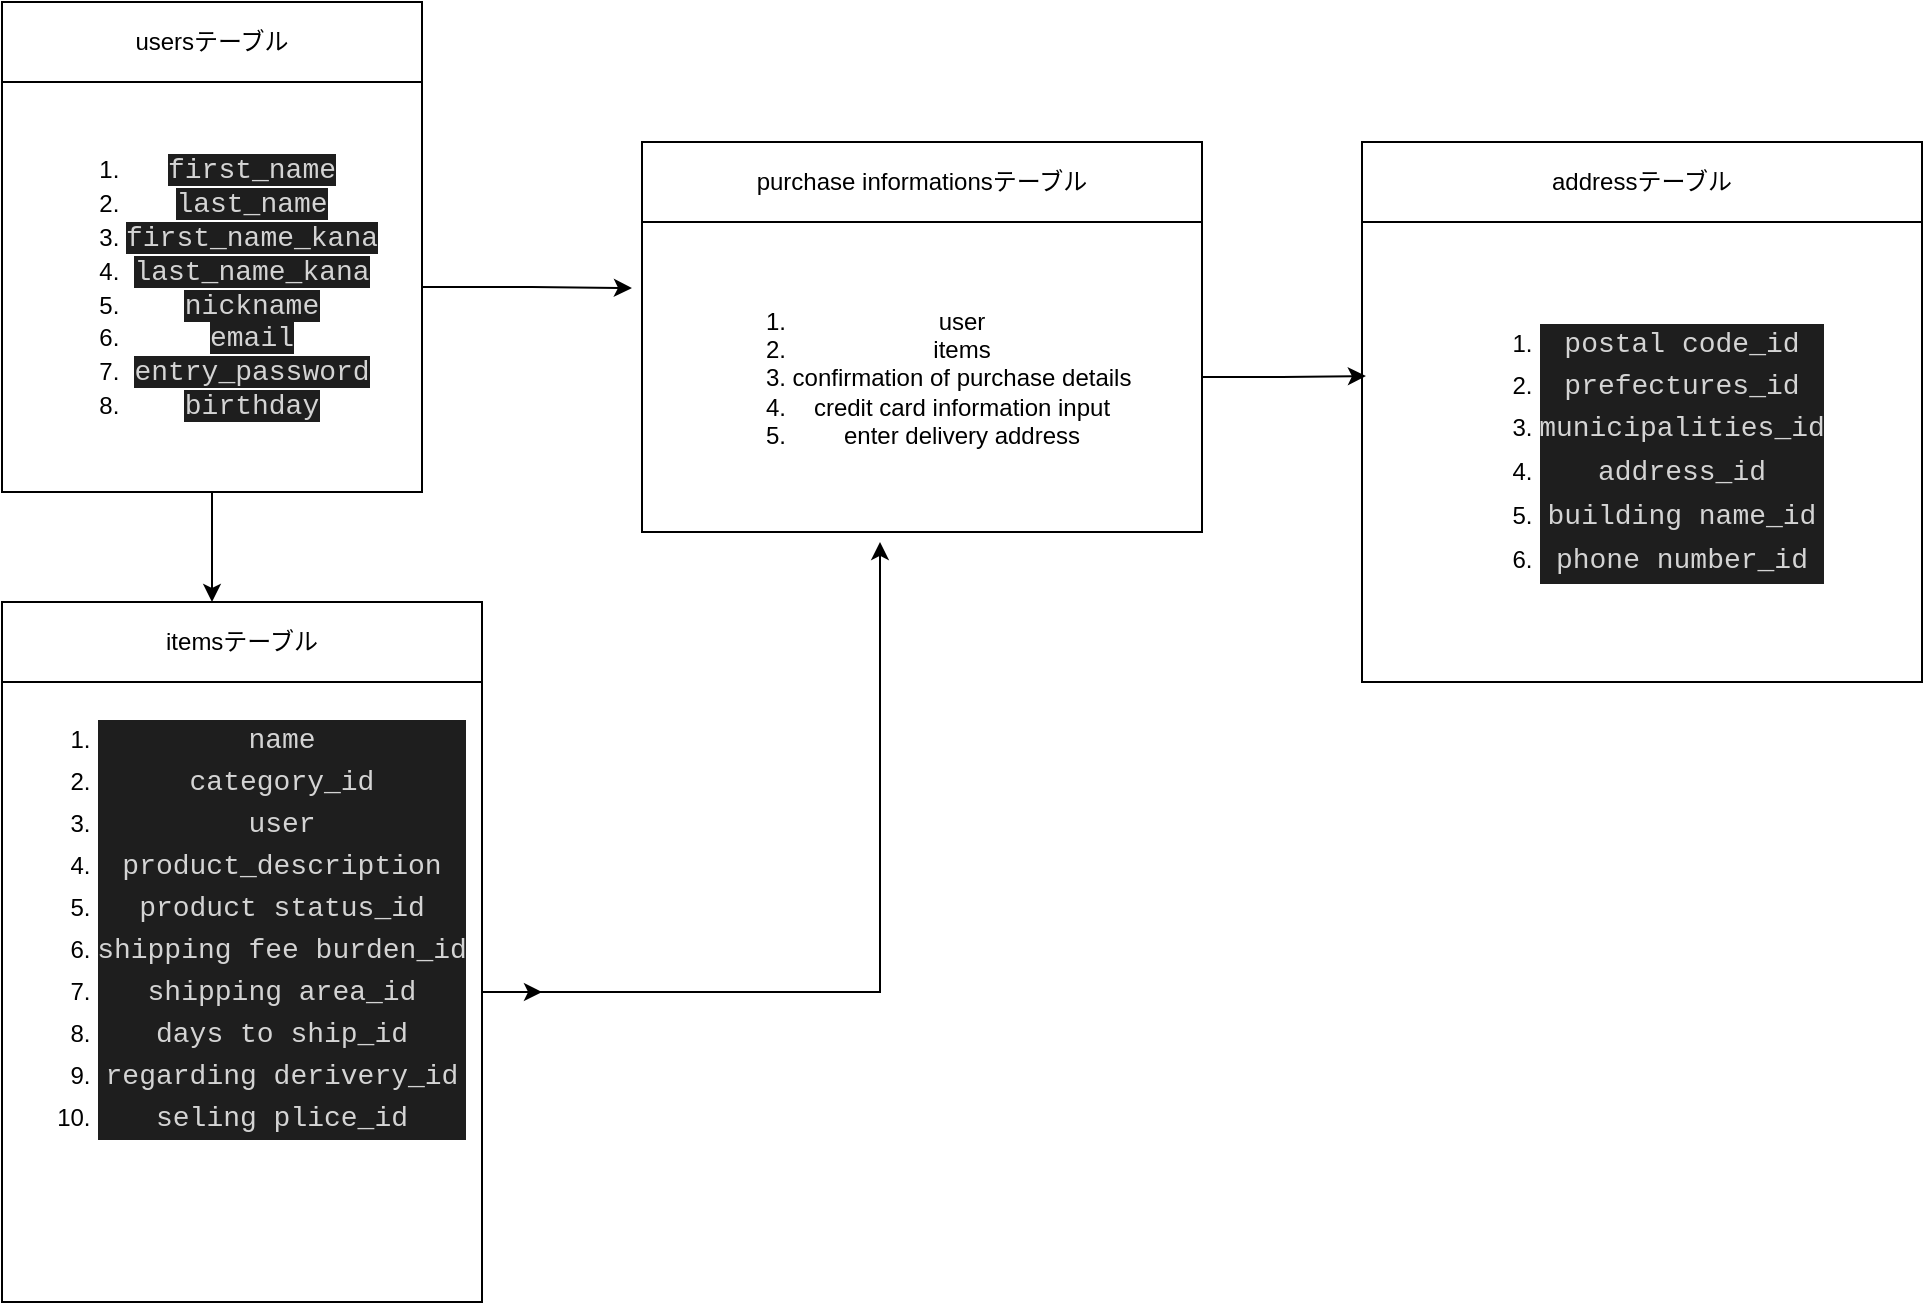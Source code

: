 <mxfile version="13.10.0" type="embed">
    <diagram id="Xzo7sDZz2Pd-KbyGA_dN" name="ページ1">
        <mxGraphModel dx="1166" dy="595" grid="1" gridSize="10" guides="1" tooltips="1" connect="1" arrows="1" fold="1" page="1" pageScale="1" pageWidth="827" pageHeight="1169" math="0" shadow="0">
            <root>
                <mxCell id="0"/>
                <mxCell id="1" parent="0"/>
                <mxCell id="64" style="edgeStyle=orthogonalEdgeStyle;rounded=0;orthogonalLoop=1;jettySize=auto;html=1;" edge="1" parent="1" source="23" target="47">
                    <mxGeometry relative="1" as="geometry"/>
                </mxCell>
                <mxCell id="23" value="usersテーブル" style="rounded=0;whiteSpace=wrap;html=1;sketch=0;" parent="1" vertex="1">
                    <mxGeometry x="80" y="100" width="210" height="40" as="geometry"/>
                </mxCell>
                <mxCell id="66" style="edgeStyle=orthogonalEdgeStyle;rounded=0;orthogonalLoop=1;jettySize=auto;html=1;" edge="1" parent="1" source="47">
                    <mxGeometry relative="1" as="geometry">
                        <mxPoint x="185" y="400" as="targetPoint"/>
                    </mxGeometry>
                </mxCell>
                <mxCell id="70" style="edgeStyle=orthogonalEdgeStyle;rounded=0;orthogonalLoop=1;jettySize=auto;html=1;entryX=-0.018;entryY=0.213;entryDx=0;entryDy=0;entryPerimeter=0;" edge="1" parent="1" source="47" target="57">
                    <mxGeometry relative="1" as="geometry"/>
                </mxCell>
                <mxCell id="47" value="&lt;ol&gt;&lt;li&gt;&lt;font color=&quot;#d4d4d4&quot; face=&quot;ricty diminished, menlo, monaco, courier new, monospace&quot;&gt;&lt;span style=&quot;font-size: 14px ; background-color: rgb(30 , 30 , 30)&quot;&gt;first_name&lt;/span&gt;&lt;/font&gt;&lt;/li&gt;&lt;li&gt;&lt;font color=&quot;#d4d4d4&quot; face=&quot;ricty diminished, menlo, monaco, courier new, monospace&quot;&gt;&lt;span style=&quot;font-size: 14px ; background-color: rgb(30 , 30 , 30)&quot;&gt;last_name&lt;/span&gt;&lt;/font&gt;&lt;/li&gt;&lt;li&gt;&lt;font color=&quot;#d4d4d4&quot; face=&quot;ricty diminished, menlo, monaco, courier new, monospace&quot;&gt;&lt;span style=&quot;font-size: 14px ; background-color: rgb(30 , 30 , 30)&quot;&gt;first_name_kana&lt;/span&gt;&lt;/font&gt;&lt;/li&gt;&lt;li&gt;&lt;font color=&quot;#d4d4d4&quot; face=&quot;ricty diminished, menlo, monaco, courier new, monospace&quot;&gt;&lt;span style=&quot;font-size: 14px ; background-color: rgb(30 , 30 , 30)&quot;&gt;last_name_kana&lt;/span&gt;&lt;/font&gt;&lt;/li&gt;&lt;li&gt;&lt;font color=&quot;#d4d4d4&quot; face=&quot;ricty diminished, menlo, monaco, courier new, monospace&quot;&gt;&lt;span style=&quot;font-size: 14px ; background-color: rgb(30 , 30 , 30)&quot;&gt;nickname&lt;/span&gt;&lt;/font&gt;&lt;/li&gt;&lt;li&gt;&lt;font color=&quot;#d4d4d4&quot; face=&quot;ricty diminished, menlo, monaco, courier new, monospace&quot;&gt;&lt;span style=&quot;font-size: 14px ; background-color: rgb(30 , 30 , 30)&quot;&gt;email&lt;/span&gt;&lt;/font&gt;&lt;/li&gt;&lt;li&gt;&lt;font color=&quot;#d4d4d4&quot; face=&quot;ricty diminished, menlo, monaco, courier new, monospace&quot;&gt;&lt;span style=&quot;font-size: 14px ; background-color: rgb(30 , 30 , 30)&quot;&gt;entry_password&lt;/span&gt;&lt;/font&gt;&lt;/li&gt;&lt;li&gt;&lt;font color=&quot;#d4d4d4&quot; face=&quot;ricty diminished, menlo, monaco, courier new, monospace&quot;&gt;&lt;span style=&quot;font-size: 14px ; background-color: rgb(30 , 30 , 30)&quot;&gt;birthday&lt;/span&gt;&lt;/font&gt;&lt;/li&gt;&lt;/ol&gt;" style="rounded=0;whiteSpace=wrap;html=1;sketch=0;" parent="1" vertex="1">
                    <mxGeometry x="80" y="140" width="210" height="205" as="geometry"/>
                </mxCell>
                <mxCell id="48" value="itemsテーブル" style="rounded=0;whiteSpace=wrap;html=1;sketch=0;" parent="1" vertex="1">
                    <mxGeometry x="80" y="400" width="240" height="40" as="geometry"/>
                </mxCell>
                <mxCell id="71" style="edgeStyle=orthogonalEdgeStyle;rounded=0;orthogonalLoop=1;jettySize=auto;html=1;" edge="1" parent="1" source="49">
                    <mxGeometry relative="1" as="geometry">
                        <mxPoint x="350" y="595" as="targetPoint"/>
                    </mxGeometry>
                </mxCell>
                <mxCell id="72" style="edgeStyle=orthogonalEdgeStyle;rounded=0;orthogonalLoop=1;jettySize=auto;html=1;entryX=0.425;entryY=1.032;entryDx=0;entryDy=0;entryPerimeter=0;" edge="1" parent="1" source="49" target="57">
                    <mxGeometry relative="1" as="geometry">
                        <mxPoint x="530" y="595" as="targetPoint"/>
                    </mxGeometry>
                </mxCell>
                <mxCell id="49" value="&lt;ol&gt;&lt;li&gt;&lt;div style=&quot;color: rgb(212 , 212 , 212) ; background-color: rgb(30 , 30 , 30) ; font-family: &amp;#34;ricty diminished&amp;#34; , &amp;#34;menlo&amp;#34; , &amp;#34;monaco&amp;#34; , &amp;#34;courier new&amp;#34; , monospace ; font-size: 14px ; line-height: 21px&quot;&gt;name&lt;/div&gt;&lt;/li&gt;&lt;li&gt;&lt;div style=&quot;color: rgb(212 , 212 , 212) ; background-color: rgb(30 , 30 , 30) ; font-family: &amp;#34;ricty diminished&amp;#34; , &amp;#34;menlo&amp;#34; , &amp;#34;monaco&amp;#34; , &amp;#34;courier new&amp;#34; , monospace ; font-size: 14px ; line-height: 21px&quot;&gt;category_id&lt;/div&gt;&lt;/li&gt;&lt;li&gt;&lt;div style=&quot;color: rgb(212 , 212 , 212) ; background-color: rgb(30 , 30 , 30) ; font-family: &amp;#34;ricty diminished&amp;#34; , &amp;#34;menlo&amp;#34; , &amp;#34;monaco&amp;#34; , &amp;#34;courier new&amp;#34; , monospace ; font-size: 14px ; line-height: 21px&quot;&gt;user&lt;/div&gt;&lt;/li&gt;&lt;li&gt;&lt;div style=&quot;color: rgb(212 , 212 , 212) ; background-color: rgb(30 , 30 , 30) ; font-family: &amp;#34;ricty diminished&amp;#34; , &amp;#34;menlo&amp;#34; , &amp;#34;monaco&amp;#34; , &amp;#34;courier new&amp;#34; , monospace ; font-size: 14px ; line-height: 21px&quot;&gt;product_description&lt;/div&gt;&lt;/li&gt;&lt;li&gt;&lt;div style=&quot;color: rgb(212 , 212 , 212) ; background-color: rgb(30 , 30 , 30) ; font-family: &amp;#34;ricty diminished&amp;#34; , &amp;#34;menlo&amp;#34; , &amp;#34;monaco&amp;#34; , &amp;#34;courier new&amp;#34; , monospace ; font-size: 14px ; line-height: 21px&quot;&gt;product status_id&lt;/div&gt;&lt;/li&gt;&lt;li&gt;&lt;div style=&quot;color: rgb(212 , 212 , 212) ; background-color: rgb(30 , 30 , 30) ; font-family: &amp;#34;ricty diminished&amp;#34; , &amp;#34;menlo&amp;#34; , &amp;#34;monaco&amp;#34; , &amp;#34;courier new&amp;#34; , monospace ; font-size: 14px ; line-height: 21px&quot;&gt;shipping fee burden_id&lt;/div&gt;&lt;/li&gt;&lt;li&gt;&lt;div style=&quot;color: rgb(212 , 212 , 212) ; background-color: rgb(30 , 30 , 30) ; font-family: &amp;#34;ricty diminished&amp;#34; , &amp;#34;menlo&amp;#34; , &amp;#34;monaco&amp;#34; , &amp;#34;courier new&amp;#34; , monospace ; font-size: 14px ; line-height: 21px&quot;&gt;shipping area_id&lt;/div&gt;&lt;/li&gt;&lt;li&gt;&lt;div style=&quot;color: rgb(212 , 212 , 212) ; background-color: rgb(30 , 30 , 30) ; font-family: &amp;#34;ricty diminished&amp;#34; , &amp;#34;menlo&amp;#34; , &amp;#34;monaco&amp;#34; , &amp;#34;courier new&amp;#34; , monospace ; font-size: 14px ; line-height: 21px&quot;&gt;days to ship_id&lt;/div&gt;&lt;/li&gt;&lt;li&gt;&lt;div style=&quot;color: rgb(212 , 212 , 212) ; background-color: rgb(30 , 30 , 30) ; font-family: &amp;#34;ricty diminished&amp;#34; , &amp;#34;menlo&amp;#34; , &amp;#34;monaco&amp;#34; , &amp;#34;courier new&amp;#34; , monospace ; font-size: 14px ; line-height: 21px&quot;&gt;regarding derivery_id&lt;/div&gt;&lt;/li&gt;&lt;li&gt;&lt;div style=&quot;color: rgb(212 , 212 , 212) ; background-color: rgb(30 , 30 , 30) ; font-family: &amp;#34;ricty diminished&amp;#34; , &amp;#34;menlo&amp;#34; , &amp;#34;monaco&amp;#34; , &amp;#34;courier new&amp;#34; , monospace ; font-size: 14px ; line-height: 21px&quot;&gt;seling plice_id&lt;/div&gt;&lt;/li&gt;&lt;/ol&gt;" style="rounded=0;whiteSpace=wrap;html=1;sketch=0;align=center;verticalAlign=top;" parent="1" vertex="1">
                    <mxGeometry x="80" y="440" width="240" height="310" as="geometry"/>
                </mxCell>
                <mxCell id="51" value="&lt;ol&gt;&lt;li&gt;&lt;div style=&quot;color: rgb(212 , 212 , 212) ; background-color: rgb(30 , 30 , 30) ; font-family: &amp;#34;ricty diminished&amp;#34; , &amp;#34;menlo&amp;#34; , &amp;#34;monaco&amp;#34; , &amp;#34;courier new&amp;#34; , monospace ; font-size: 14px ; line-height: 21px&quot;&gt;postal code_id&lt;/div&gt;&lt;/li&gt;&lt;li&gt;&lt;div style=&quot;color: rgb(212 , 212 , 212) ; background-color: rgb(30 , 30 , 30) ; font-family: &amp;#34;ricty diminished&amp;#34; , &amp;#34;menlo&amp;#34; , &amp;#34;monaco&amp;#34; , &amp;#34;courier new&amp;#34; , monospace ; font-size: 14px ; line-height: 21px&quot;&gt;prefectures_id&lt;/div&gt;&lt;/li&gt;&lt;li&gt;&lt;div style=&quot;background-color: rgb(30 , 30 , 30) ; line-height: 21px&quot;&gt;&lt;font color=&quot;#d4d4d4&quot; face=&quot;ricty diminished, menlo, monaco, courier new, monospace&quot;&gt;&lt;span style=&quot;font-size: 14px&quot;&gt;municipalities_id&lt;/span&gt;&lt;/font&gt;&lt;br&gt;&lt;/div&gt;&lt;/li&gt;&lt;li&gt;&lt;div style=&quot;background-color: rgb(30 , 30 , 30) ; line-height: 21px&quot;&gt;&lt;font color=&quot;#d4d4d4&quot; face=&quot;ricty diminished, menlo, monaco, courier new, monospace&quot;&gt;&lt;span style=&quot;font-size: 14px&quot;&gt;address_id&lt;/span&gt;&lt;br&gt;&lt;/font&gt;&lt;/div&gt;&lt;/li&gt;&lt;li&gt;&lt;div style=&quot;background-color: rgb(30 , 30 , 30) ; line-height: 21px&quot;&gt;&lt;font color=&quot;#d4d4d4&quot; face=&quot;ricty diminished, menlo, monaco, courier new, monospace&quot;&gt;&lt;span style=&quot;font-size: 14px&quot;&gt;building name_id&lt;/span&gt;&lt;br&gt;&lt;/font&gt;&lt;/div&gt;&lt;/li&gt;&lt;li&gt;&lt;div style=&quot;background-color: rgb(30 , 30 , 30) ; line-height: 21px&quot;&gt;&lt;font color=&quot;#d4d4d4&quot; face=&quot;ricty diminished, menlo, monaco, courier new, monospace&quot;&gt;&lt;span style=&quot;font-size: 14px&quot;&gt;phone number_id&lt;/span&gt;&lt;br&gt;&lt;/font&gt;&lt;/div&gt;&lt;/li&gt;&lt;/ol&gt;" style="rounded=0;whiteSpace=wrap;html=1;sketch=0;align=center;labelPosition=center;verticalLabelPosition=middle;verticalAlign=middle;" parent="1" vertex="1">
                    <mxGeometry x="760" y="210" width="280" height="230" as="geometry"/>
                </mxCell>
                <mxCell id="52" value="addressテーブル" style="whiteSpace=wrap;html=1;rounded=0;sketch=0;align=center;" parent="1" vertex="1">
                    <mxGeometry x="760" y="170" width="280" height="40" as="geometry"/>
                </mxCell>
                <mxCell id="56" value="purchase informationsテーブル" style="whiteSpace=wrap;html=1;" vertex="1" parent="1">
                    <mxGeometry x="400" y="170" width="280" height="40" as="geometry"/>
                </mxCell>
                <mxCell id="69" style="edgeStyle=orthogonalEdgeStyle;rounded=0;orthogonalLoop=1;jettySize=auto;html=1;entryX=0.007;entryY=0.335;entryDx=0;entryDy=0;entryPerimeter=0;" edge="1" parent="1" source="57" target="51">
                    <mxGeometry relative="1" as="geometry"/>
                </mxCell>
                <mxCell id="57" value="&lt;ol&gt;&lt;li&gt;user&lt;/li&gt;&lt;li&gt;items&lt;/li&gt;&lt;li&gt;confirmation of purchase details&lt;br&gt;&lt;/li&gt;&lt;li&gt;credit card information input&lt;br&gt;&lt;/li&gt;&lt;li&gt;enter delivery address&lt;br&gt;&lt;/li&gt;&lt;/ol&gt;" style="whiteSpace=wrap;html=1;" vertex="1" parent="1">
                    <mxGeometry x="400" y="210" width="280" height="155" as="geometry"/>
                </mxCell>
            </root>
        </mxGraphModel>
    </diagram>
</mxfile>